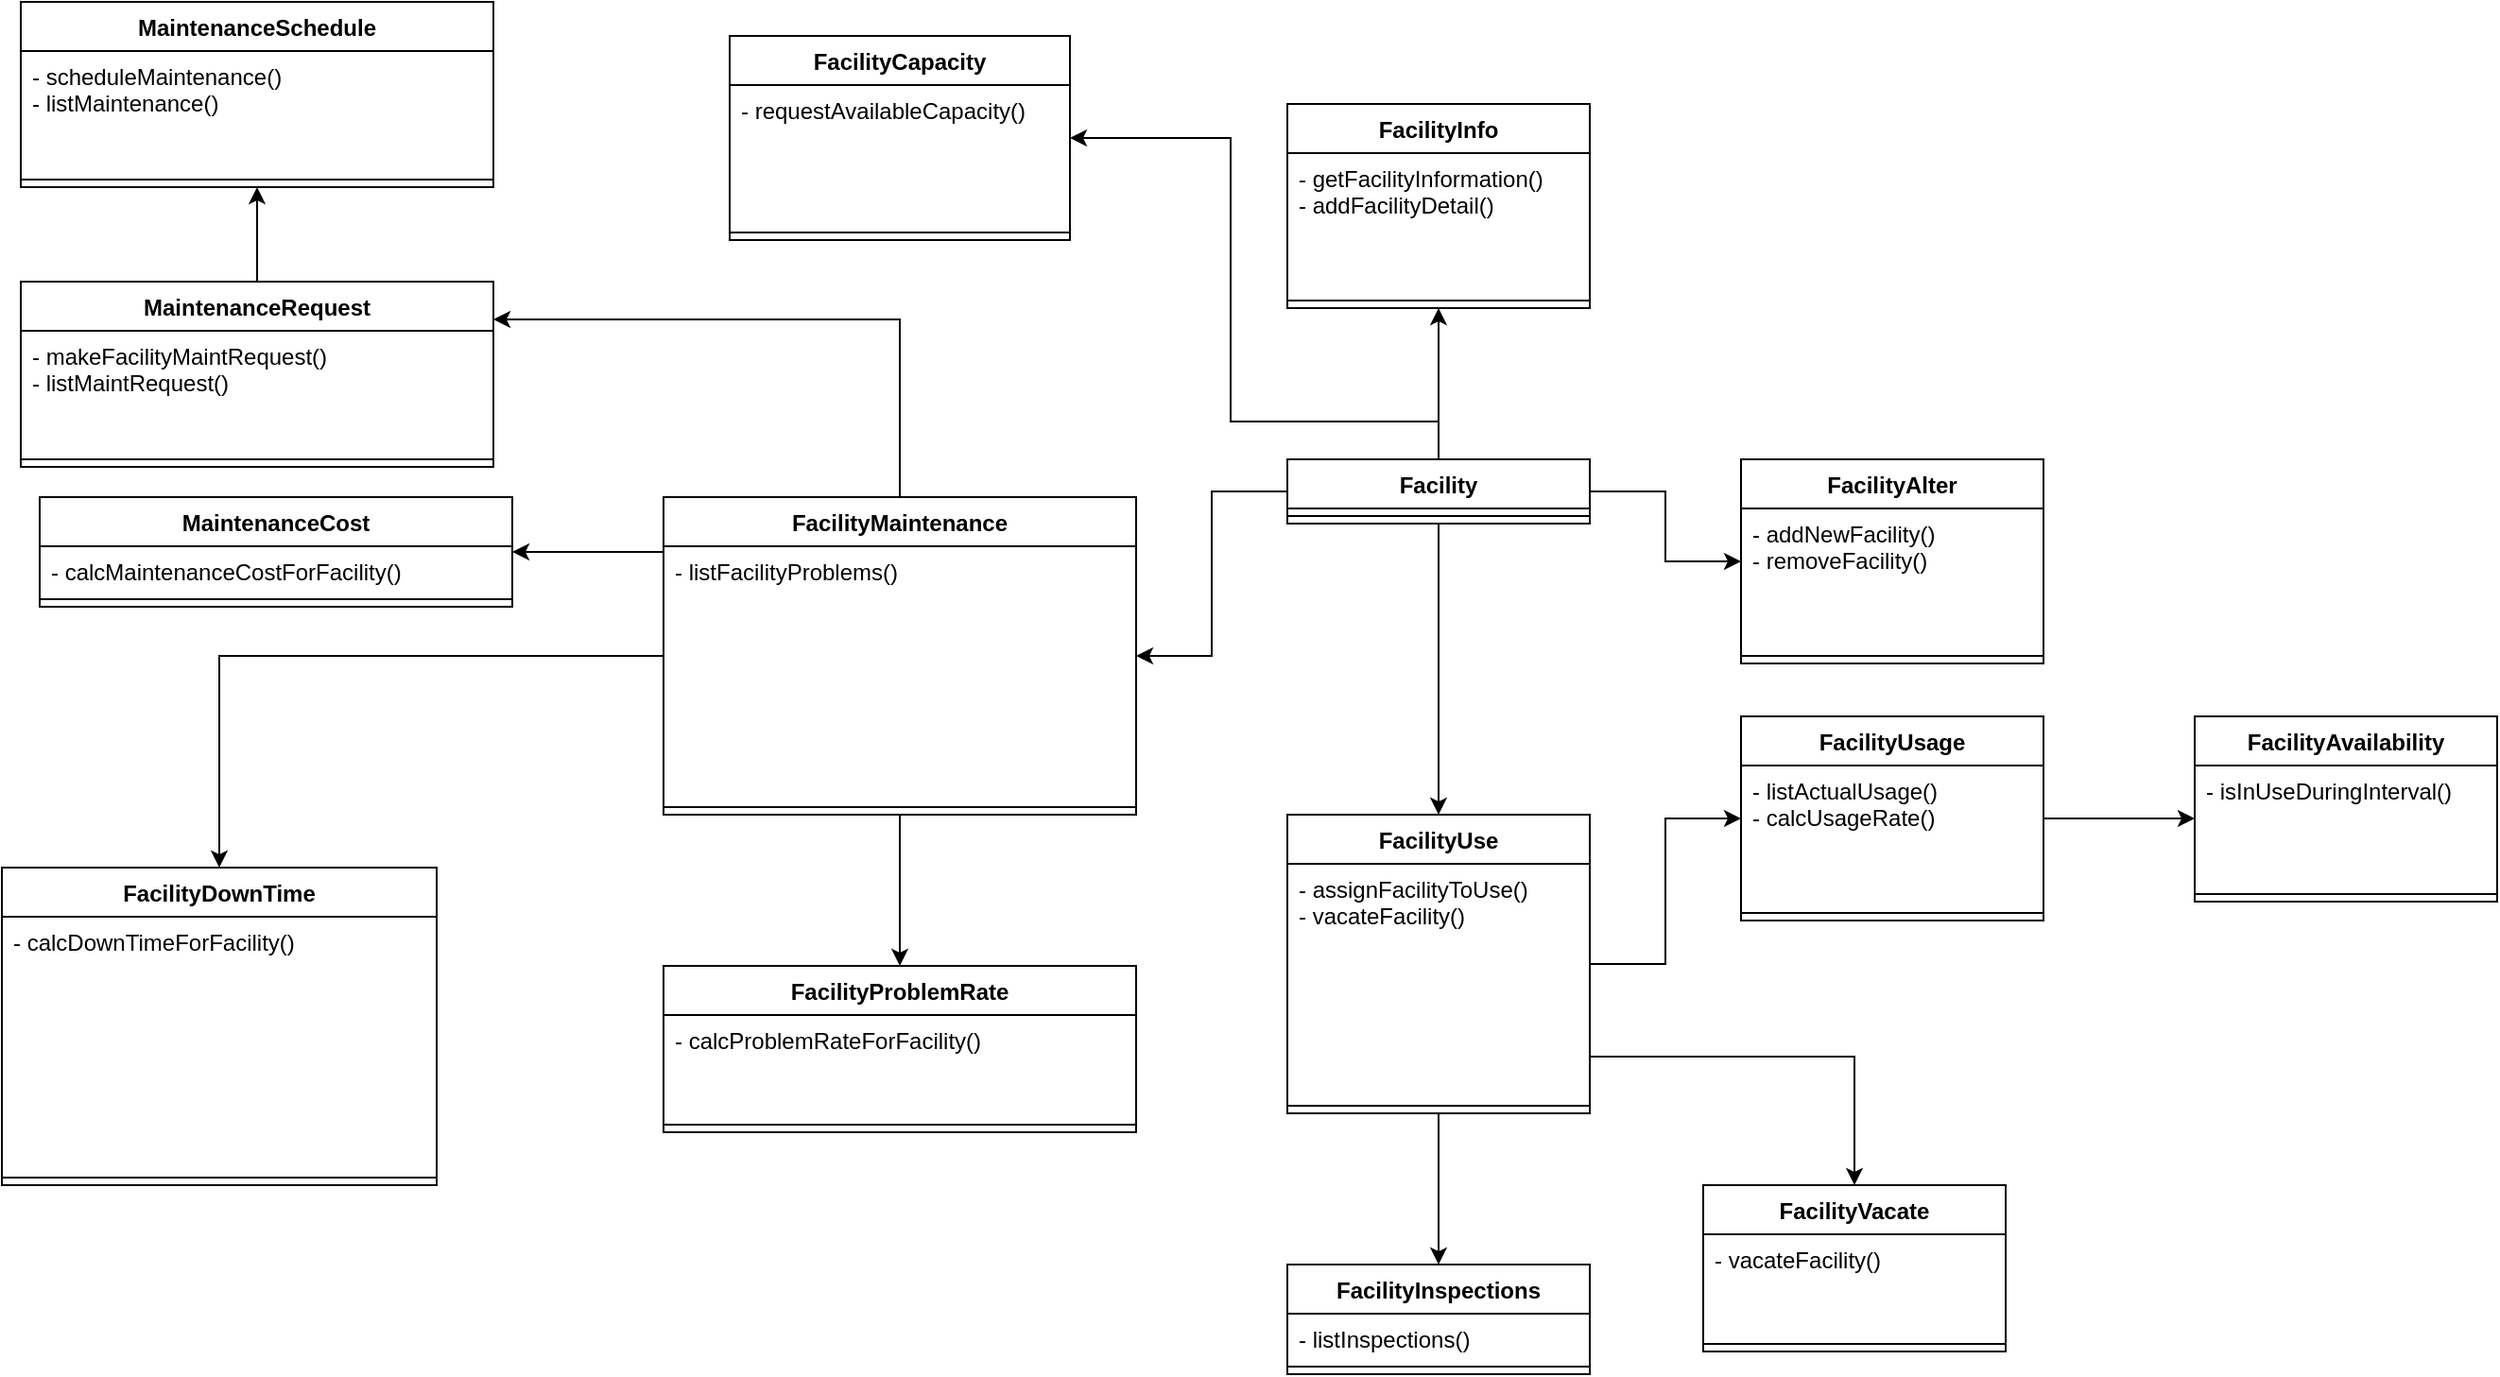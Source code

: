 <mxfile version="12.6.6" type="google"><diagram name="Page-1" id="9f46799a-70d6-7492-0946-bef42562c5a5"><mxGraphModel dx="1904" dy="536" grid="1" gridSize="10" guides="1" tooltips="1" connect="1" arrows="1" fold="1" page="1" pageScale="1" pageWidth="1100" pageHeight="850" background="#ffffff" math="0" shadow="0"><root><mxCell id="0"/><mxCell id="1" parent="0"/><mxCell id="MFlEpbLiVg307j9Y8Ud_-11" value="" style="edgeStyle=orthogonalEdgeStyle;rounded=0;orthogonalLoop=1;jettySize=auto;html=1;" edge="1" parent="1" source="MFlEpbLiVg307j9Y8Ud_-3" target="MFlEpbLiVg307j9Y8Ud_-7"><mxGeometry relative="1" as="geometry"><Array as="points"><mxPoint x="600" y="334"/><mxPoint x="490" y="334"/><mxPoint x="490" y="184"/></Array></mxGeometry></mxCell><mxCell id="MFlEpbLiVg307j9Y8Ud_-25" value="" style="edgeStyle=orthogonalEdgeStyle;rounded=0;orthogonalLoop=1;jettySize=auto;html=1;" edge="1" parent="1" source="MFlEpbLiVg307j9Y8Ud_-3" target="MFlEpbLiVg307j9Y8Ud_-22"><mxGeometry relative="1" as="geometry"/></mxCell><mxCell id="MFlEpbLiVg307j9Y8Ud_-30" value="" style="edgeStyle=orthogonalEdgeStyle;rounded=0;orthogonalLoop=1;jettySize=auto;html=1;" edge="1" parent="1" source="MFlEpbLiVg307j9Y8Ud_-3" target="MFlEpbLiVg307j9Y8Ud_-27"><mxGeometry relative="1" as="geometry"/></mxCell><mxCell id="MFlEpbLiVg307j9Y8Ud_-35" value="" style="edgeStyle=orthogonalEdgeStyle;rounded=0;orthogonalLoop=1;jettySize=auto;html=1;" edge="1" parent="1" source="MFlEpbLiVg307j9Y8Ud_-3" target="MFlEpbLiVg307j9Y8Ud_-32"><mxGeometry relative="1" as="geometry"/></mxCell><mxCell id="MFlEpbLiVg307j9Y8Ud_-43" value="" style="edgeStyle=orthogonalEdgeStyle;rounded=0;orthogonalLoop=1;jettySize=auto;html=1;" edge="1" parent="1" source="MFlEpbLiVg307j9Y8Ud_-3" target="MFlEpbLiVg307j9Y8Ud_-40"><mxGeometry relative="1" as="geometry"/></mxCell><mxCell id="MFlEpbLiVg307j9Y8Ud_-3" value="Facility&#xA;" style="swimlane;fontStyle=1;align=center;verticalAlign=top;childLayout=stackLayout;horizontal=1;startSize=26;horizontalStack=0;resizeParent=1;resizeParentMax=0;resizeLast=0;collapsible=1;marginBottom=0;" vertex="1" parent="1"><mxGeometry x="520" y="354" width="160" height="34" as="geometry"/></mxCell><mxCell id="MFlEpbLiVg307j9Y8Ud_-5" value="" style="line;strokeWidth=1;fillColor=none;align=left;verticalAlign=middle;spacingTop=-1;spacingLeft=3;spacingRight=3;rotatable=0;labelPosition=right;points=[];portConstraint=eastwest;" vertex="1" parent="MFlEpbLiVg307j9Y8Ud_-3"><mxGeometry y="26" width="160" height="8" as="geometry"/></mxCell><mxCell id="MFlEpbLiVg307j9Y8Ud_-40" value="FacilityInfo" style="swimlane;fontStyle=1;align=center;verticalAlign=top;childLayout=stackLayout;horizontal=1;startSize=26;horizontalStack=0;resizeParent=1;resizeParentMax=0;resizeLast=0;collapsible=1;marginBottom=0;" vertex="1" parent="1"><mxGeometry x="520" y="166" width="160" height="108" as="geometry"/></mxCell><mxCell id="MFlEpbLiVg307j9Y8Ud_-41" value="- getFacilityInformation()&#xA;- addFacilityDetail()&#xA;" style="text;strokeColor=none;fillColor=none;align=left;verticalAlign=top;spacingLeft=4;spacingRight=4;overflow=hidden;rotatable=0;points=[[0,0.5],[1,0.5]];portConstraint=eastwest;" vertex="1" parent="MFlEpbLiVg307j9Y8Ud_-40"><mxGeometry y="26" width="160" height="74" as="geometry"/></mxCell><mxCell id="MFlEpbLiVg307j9Y8Ud_-42" value="" style="line;strokeWidth=1;fillColor=none;align=left;verticalAlign=middle;spacingTop=-1;spacingLeft=3;spacingRight=3;rotatable=0;labelPosition=right;points=[];portConstraint=eastwest;" vertex="1" parent="MFlEpbLiVg307j9Y8Ud_-40"><mxGeometry y="100" width="160" height="8" as="geometry"/></mxCell><mxCell id="MFlEpbLiVg307j9Y8Ud_-32" value="FacilityAlter" style="swimlane;fontStyle=1;align=center;verticalAlign=top;childLayout=stackLayout;horizontal=1;startSize=26;horizontalStack=0;resizeParent=1;resizeParentMax=0;resizeLast=0;collapsible=1;marginBottom=0;" vertex="1" parent="1"><mxGeometry x="760" y="354" width="160" height="108" as="geometry"/></mxCell><mxCell id="MFlEpbLiVg307j9Y8Ud_-33" value="- addNewFacility()&#xA;- removeFacility()" style="text;strokeColor=none;fillColor=none;align=left;verticalAlign=top;spacingLeft=4;spacingRight=4;overflow=hidden;rotatable=0;points=[[0,0.5],[1,0.5]];portConstraint=eastwest;" vertex="1" parent="MFlEpbLiVg307j9Y8Ud_-32"><mxGeometry y="26" width="160" height="74" as="geometry"/></mxCell><mxCell id="MFlEpbLiVg307j9Y8Ud_-34" value="" style="line;strokeWidth=1;fillColor=none;align=left;verticalAlign=middle;spacingTop=-1;spacingLeft=3;spacingRight=3;rotatable=0;labelPosition=right;points=[];portConstraint=eastwest;" vertex="1" parent="MFlEpbLiVg307j9Y8Ud_-32"><mxGeometry y="100" width="160" height="8" as="geometry"/></mxCell><mxCell id="MFlEpbLiVg307j9Y8Ud_-47" value="" style="edgeStyle=orthogonalEdgeStyle;rounded=0;orthogonalLoop=1;jettySize=auto;html=1;" edge="1" parent="1" source="MFlEpbLiVg307j9Y8Ud_-27" target="MFlEpbLiVg307j9Y8Ud_-44"><mxGeometry relative="1" as="geometry"><Array as="points"><mxPoint x="315" y="280"/></Array></mxGeometry></mxCell><mxCell id="MFlEpbLiVg307j9Y8Ud_-57" value="" style="edgeStyle=orthogonalEdgeStyle;rounded=0;orthogonalLoop=1;jettySize=auto;html=1;" edge="1" parent="1" source="MFlEpbLiVg307j9Y8Ud_-27" target="MFlEpbLiVg307j9Y8Ud_-54"><mxGeometry relative="1" as="geometry"><Array as="points"><mxPoint x="180" y="403"/><mxPoint x="180" y="403"/></Array></mxGeometry></mxCell><mxCell id="MFlEpbLiVg307j9Y8Ud_-61" value="" style="edgeStyle=orthogonalEdgeStyle;rounded=0;orthogonalLoop=1;jettySize=auto;html=1;" edge="1" parent="1" source="MFlEpbLiVg307j9Y8Ud_-27" target="MFlEpbLiVg307j9Y8Ud_-58"><mxGeometry relative="1" as="geometry"/></mxCell><mxCell id="MFlEpbLiVg307j9Y8Ud_-67" value="" style="edgeStyle=orthogonalEdgeStyle;rounded=0;orthogonalLoop=1;jettySize=auto;html=1;" edge="1" parent="1" source="MFlEpbLiVg307j9Y8Ud_-27" target="MFlEpbLiVg307j9Y8Ud_-64"><mxGeometry relative="1" as="geometry"/></mxCell><mxCell id="MFlEpbLiVg307j9Y8Ud_-27" value="FacilityMaintenance&#xA;" style="swimlane;fontStyle=1;align=center;verticalAlign=top;childLayout=stackLayout;horizontal=1;startSize=26;horizontalStack=0;resizeParent=1;resizeParentMax=0;resizeLast=0;collapsible=1;marginBottom=0;" vertex="1" parent="1"><mxGeometry x="190" y="374" width="250" height="168" as="geometry"/></mxCell><mxCell id="MFlEpbLiVg307j9Y8Ud_-28" value="- listFacilityProblems()&#xA;" style="text;strokeColor=none;fillColor=none;align=left;verticalAlign=top;spacingLeft=4;spacingRight=4;overflow=hidden;rotatable=0;points=[[0,0.5],[1,0.5]];portConstraint=eastwest;" vertex="1" parent="MFlEpbLiVg307j9Y8Ud_-27"><mxGeometry y="26" width="250" height="134" as="geometry"/></mxCell><mxCell id="MFlEpbLiVg307j9Y8Ud_-29" value="" style="line;strokeWidth=1;fillColor=none;align=left;verticalAlign=middle;spacingTop=-1;spacingLeft=3;spacingRight=3;rotatable=0;labelPosition=right;points=[];portConstraint=eastwest;" vertex="1" parent="MFlEpbLiVg307j9Y8Ud_-27"><mxGeometry y="160" width="250" height="8" as="geometry"/></mxCell><mxCell id="MFlEpbLiVg307j9Y8Ud_-64" value="FacilityProblemRate" style="swimlane;fontStyle=1;align=center;verticalAlign=top;childLayout=stackLayout;horizontal=1;startSize=26;horizontalStack=0;resizeParent=1;resizeParentMax=0;resizeLast=0;collapsible=1;marginBottom=0;" vertex="1" parent="1"><mxGeometry x="190" y="622" width="250" height="88" as="geometry"/></mxCell><mxCell id="MFlEpbLiVg307j9Y8Ud_-65" value="- calcProblemRateForFacility()&#xA;" style="text;strokeColor=none;fillColor=none;align=left;verticalAlign=top;spacingLeft=4;spacingRight=4;overflow=hidden;rotatable=0;points=[[0,0.5],[1,0.5]];portConstraint=eastwest;" vertex="1" parent="MFlEpbLiVg307j9Y8Ud_-64"><mxGeometry y="26" width="250" height="54" as="geometry"/></mxCell><mxCell id="MFlEpbLiVg307j9Y8Ud_-66" value="" style="line;strokeWidth=1;fillColor=none;align=left;verticalAlign=middle;spacingTop=-1;spacingLeft=3;spacingRight=3;rotatable=0;labelPosition=right;points=[];portConstraint=eastwest;" vertex="1" parent="MFlEpbLiVg307j9Y8Ud_-64"><mxGeometry y="80" width="250" height="8" as="geometry"/></mxCell><mxCell id="MFlEpbLiVg307j9Y8Ud_-58" value="FacilityDownTime" style="swimlane;fontStyle=1;align=center;verticalAlign=top;childLayout=stackLayout;horizontal=1;startSize=26;horizontalStack=0;resizeParent=1;resizeParentMax=0;resizeLast=0;collapsible=1;marginBottom=0;" vertex="1" parent="1"><mxGeometry x="-160" y="570" width="230" height="168" as="geometry"/></mxCell><mxCell id="MFlEpbLiVg307j9Y8Ud_-59" value="- calcDownTimeForFacility()&#xA;" style="text;strokeColor=none;fillColor=none;align=left;verticalAlign=top;spacingLeft=4;spacingRight=4;overflow=hidden;rotatable=0;points=[[0,0.5],[1,0.5]];portConstraint=eastwest;" vertex="1" parent="MFlEpbLiVg307j9Y8Ud_-58"><mxGeometry y="26" width="230" height="134" as="geometry"/></mxCell><mxCell id="MFlEpbLiVg307j9Y8Ud_-60" value="" style="line;strokeWidth=1;fillColor=none;align=left;verticalAlign=middle;spacingTop=-1;spacingLeft=3;spacingRight=3;rotatable=0;labelPosition=right;points=[];portConstraint=eastwest;" vertex="1" parent="MFlEpbLiVg307j9Y8Ud_-58"><mxGeometry y="160" width="230" height="8" as="geometry"/></mxCell><mxCell id="MFlEpbLiVg307j9Y8Ud_-54" value="MaintenanceCost" style="swimlane;fontStyle=1;align=center;verticalAlign=top;childLayout=stackLayout;horizontal=1;startSize=26;horizontalStack=0;resizeParent=1;resizeParentMax=0;resizeLast=0;collapsible=1;marginBottom=0;" vertex="1" parent="1"><mxGeometry x="-140" y="374" width="250" height="58" as="geometry"/></mxCell><mxCell id="MFlEpbLiVg307j9Y8Ud_-55" value="- calcMaintenanceCostForFacility()&#xA;" style="text;strokeColor=none;fillColor=none;align=left;verticalAlign=top;spacingLeft=4;spacingRight=4;overflow=hidden;rotatable=0;points=[[0,0.5],[1,0.5]];portConstraint=eastwest;" vertex="1" parent="MFlEpbLiVg307j9Y8Ud_-54"><mxGeometry y="26" width="250" height="24" as="geometry"/></mxCell><mxCell id="MFlEpbLiVg307j9Y8Ud_-56" value="" style="line;strokeWidth=1;fillColor=none;align=left;verticalAlign=middle;spacingTop=-1;spacingLeft=3;spacingRight=3;rotatable=0;labelPosition=right;points=[];portConstraint=eastwest;" vertex="1" parent="MFlEpbLiVg307j9Y8Ud_-54"><mxGeometry y="50" width="250" height="8" as="geometry"/></mxCell><mxCell id="MFlEpbLiVg307j9Y8Ud_-51" value="" style="edgeStyle=orthogonalEdgeStyle;rounded=0;orthogonalLoop=1;jettySize=auto;html=1;" edge="1" parent="1" source="MFlEpbLiVg307j9Y8Ud_-44" target="MFlEpbLiVg307j9Y8Ud_-48"><mxGeometry relative="1" as="geometry"/></mxCell><mxCell id="MFlEpbLiVg307j9Y8Ud_-44" value="MaintenanceRequest" style="swimlane;fontStyle=1;align=center;verticalAlign=top;childLayout=stackLayout;horizontal=1;startSize=26;horizontalStack=0;resizeParent=1;resizeParentMax=0;resizeLast=0;collapsible=1;marginBottom=0;" vertex="1" parent="1"><mxGeometry x="-150" y="260" width="250" height="98" as="geometry"/></mxCell><mxCell id="MFlEpbLiVg307j9Y8Ud_-45" value="- makeFacilityMaintRequest()&#xA;- listMaintRequest()&#xA;" style="text;strokeColor=none;fillColor=none;align=left;verticalAlign=top;spacingLeft=4;spacingRight=4;overflow=hidden;rotatable=0;points=[[0,0.5],[1,0.5]];portConstraint=eastwest;" vertex="1" parent="MFlEpbLiVg307j9Y8Ud_-44"><mxGeometry y="26" width="250" height="64" as="geometry"/></mxCell><mxCell id="MFlEpbLiVg307j9Y8Ud_-46" value="" style="line;strokeWidth=1;fillColor=none;align=left;verticalAlign=middle;spacingTop=-1;spacingLeft=3;spacingRight=3;rotatable=0;labelPosition=right;points=[];portConstraint=eastwest;" vertex="1" parent="MFlEpbLiVg307j9Y8Ud_-44"><mxGeometry y="90" width="250" height="8" as="geometry"/></mxCell><mxCell id="MFlEpbLiVg307j9Y8Ud_-48" value="MaintenanceSchedule" style="swimlane;fontStyle=1;align=center;verticalAlign=top;childLayout=stackLayout;horizontal=1;startSize=26;horizontalStack=0;resizeParent=1;resizeParentMax=0;resizeLast=0;collapsible=1;marginBottom=0;" vertex="1" parent="1"><mxGeometry x="-150" y="112" width="250" height="98" as="geometry"/></mxCell><mxCell id="MFlEpbLiVg307j9Y8Ud_-49" value="- scheduleMaintenance()&#xA;- listMaintenance()&#xA;" style="text;strokeColor=none;fillColor=none;align=left;verticalAlign=top;spacingLeft=4;spacingRight=4;overflow=hidden;rotatable=0;points=[[0,0.5],[1,0.5]];portConstraint=eastwest;" vertex="1" parent="MFlEpbLiVg307j9Y8Ud_-48"><mxGeometry y="26" width="250" height="64" as="geometry"/></mxCell><mxCell id="MFlEpbLiVg307j9Y8Ud_-50" value="" style="line;strokeWidth=1;fillColor=none;align=left;verticalAlign=middle;spacingTop=-1;spacingLeft=3;spacingRight=3;rotatable=0;labelPosition=right;points=[];portConstraint=eastwest;" vertex="1" parent="MFlEpbLiVg307j9Y8Ud_-48"><mxGeometry y="90" width="250" height="8" as="geometry"/></mxCell><mxCell id="MFlEpbLiVg307j9Y8Ud_-72" value="" style="edgeStyle=orthogonalEdgeStyle;rounded=0;orthogonalLoop=1;jettySize=auto;html=1;" edge="1" parent="1" source="MFlEpbLiVg307j9Y8Ud_-22" target="MFlEpbLiVg307j9Y8Ud_-69"><mxGeometry relative="1" as="geometry"/></mxCell><mxCell id="MFlEpbLiVg307j9Y8Ud_-76" value="" style="edgeStyle=orthogonalEdgeStyle;rounded=0;orthogonalLoop=1;jettySize=auto;html=1;" edge="1" parent="1" source="MFlEpbLiVg307j9Y8Ud_-22" target="MFlEpbLiVg307j9Y8Ud_-73"><mxGeometry relative="1" as="geometry"><Array as="points"><mxPoint x="820" y="670"/></Array></mxGeometry></mxCell><mxCell id="MFlEpbLiVg307j9Y8Ud_-80" value="" style="edgeStyle=orthogonalEdgeStyle;rounded=0;orthogonalLoop=1;jettySize=auto;html=1;" edge="1" parent="1" source="MFlEpbLiVg307j9Y8Ud_-22" target="MFlEpbLiVg307j9Y8Ud_-77"><mxGeometry relative="1" as="geometry"/></mxCell><mxCell id="MFlEpbLiVg307j9Y8Ud_-22" value="FacilityUse&#xA;" style="swimlane;fontStyle=1;align=center;verticalAlign=top;childLayout=stackLayout;horizontal=1;startSize=26;horizontalStack=0;resizeParent=1;resizeParentMax=0;resizeLast=0;collapsible=1;marginBottom=0;" vertex="1" parent="1"><mxGeometry x="520" y="542" width="160" height="158" as="geometry"/></mxCell><mxCell id="MFlEpbLiVg307j9Y8Ud_-23" value="- assignFacilityToUse()&#xA;- vacateFacility()&#xA;&#xA;&#xA;" style="text;strokeColor=none;fillColor=none;align=left;verticalAlign=top;spacingLeft=4;spacingRight=4;overflow=hidden;rotatable=0;points=[[0,0.5],[1,0.5]];portConstraint=eastwest;" vertex="1" parent="MFlEpbLiVg307j9Y8Ud_-22"><mxGeometry y="26" width="160" height="124" as="geometry"/></mxCell><mxCell id="MFlEpbLiVg307j9Y8Ud_-24" value="" style="line;strokeWidth=1;fillColor=none;align=left;verticalAlign=middle;spacingTop=-1;spacingLeft=3;spacingRight=3;rotatable=0;labelPosition=right;points=[];portConstraint=eastwest;" vertex="1" parent="MFlEpbLiVg307j9Y8Ud_-22"><mxGeometry y="150" width="160" height="8" as="geometry"/></mxCell><mxCell id="MFlEpbLiVg307j9Y8Ud_-77" value="FacilityInspections&#xA;" style="swimlane;fontStyle=1;align=center;verticalAlign=top;childLayout=stackLayout;horizontal=1;startSize=26;horizontalStack=0;resizeParent=1;resizeParentMax=0;resizeLast=0;collapsible=1;marginBottom=0;" vertex="1" parent="1"><mxGeometry x="520" y="780" width="160" height="58" as="geometry"/></mxCell><mxCell id="MFlEpbLiVg307j9Y8Ud_-78" value="- listInspections()&#xA;&#xA;&#xA;" style="text;strokeColor=none;fillColor=none;align=left;verticalAlign=top;spacingLeft=4;spacingRight=4;overflow=hidden;rotatable=0;points=[[0,0.5],[1,0.5]];portConstraint=eastwest;" vertex="1" parent="MFlEpbLiVg307j9Y8Ud_-77"><mxGeometry y="26" width="160" height="24" as="geometry"/></mxCell><mxCell id="MFlEpbLiVg307j9Y8Ud_-79" value="" style="line;strokeWidth=1;fillColor=none;align=left;verticalAlign=middle;spacingTop=-1;spacingLeft=3;spacingRight=3;rotatable=0;labelPosition=right;points=[];portConstraint=eastwest;" vertex="1" parent="MFlEpbLiVg307j9Y8Ud_-77"><mxGeometry y="50" width="160" height="8" as="geometry"/></mxCell><mxCell id="MFlEpbLiVg307j9Y8Ud_-73" value="FacilityVacate&#xA;" style="swimlane;fontStyle=1;align=center;verticalAlign=top;childLayout=stackLayout;horizontal=1;startSize=26;horizontalStack=0;resizeParent=1;resizeParentMax=0;resizeLast=0;collapsible=1;marginBottom=0;" vertex="1" parent="1"><mxGeometry x="740" y="738" width="160" height="88" as="geometry"/></mxCell><mxCell id="MFlEpbLiVg307j9Y8Ud_-74" value="- vacateFacility()&#xA;&#xA;&#xA;" style="text;strokeColor=none;fillColor=none;align=left;verticalAlign=top;spacingLeft=4;spacingRight=4;overflow=hidden;rotatable=0;points=[[0,0.5],[1,0.5]];portConstraint=eastwest;" vertex="1" parent="MFlEpbLiVg307j9Y8Ud_-73"><mxGeometry y="26" width="160" height="54" as="geometry"/></mxCell><mxCell id="MFlEpbLiVg307j9Y8Ud_-75" value="" style="line;strokeWidth=1;fillColor=none;align=left;verticalAlign=middle;spacingTop=-1;spacingLeft=3;spacingRight=3;rotatable=0;labelPosition=right;points=[];portConstraint=eastwest;" vertex="1" parent="MFlEpbLiVg307j9Y8Ud_-73"><mxGeometry y="80" width="160" height="8" as="geometry"/></mxCell><mxCell id="MFlEpbLiVg307j9Y8Ud_-85" value="" style="edgeStyle=orthogonalEdgeStyle;rounded=0;orthogonalLoop=1;jettySize=auto;html=1;" edge="1" parent="1" source="MFlEpbLiVg307j9Y8Ud_-69" target="MFlEpbLiVg307j9Y8Ud_-82"><mxGeometry relative="1" as="geometry"><Array as="points"><mxPoint x="960" y="544"/><mxPoint x="960" y="544"/></Array></mxGeometry></mxCell><mxCell id="MFlEpbLiVg307j9Y8Ud_-69" value="FacilityUsage&#xA;" style="swimlane;fontStyle=1;align=center;verticalAlign=top;childLayout=stackLayout;horizontal=1;startSize=26;horizontalStack=0;resizeParent=1;resizeParentMax=0;resizeLast=0;collapsible=1;marginBottom=0;" vertex="1" parent="1"><mxGeometry x="760" y="490" width="160" height="108" as="geometry"/></mxCell><mxCell id="MFlEpbLiVg307j9Y8Ud_-70" value="- listActualUsage()&#xA;- calcUsageRate()&#xA;&#xA;" style="text;strokeColor=none;fillColor=none;align=left;verticalAlign=top;spacingLeft=4;spacingRight=4;overflow=hidden;rotatable=0;points=[[0,0.5],[1,0.5]];portConstraint=eastwest;" vertex="1" parent="MFlEpbLiVg307j9Y8Ud_-69"><mxGeometry y="26" width="160" height="74" as="geometry"/></mxCell><mxCell id="MFlEpbLiVg307j9Y8Ud_-71" value="" style="line;strokeWidth=1;fillColor=none;align=left;verticalAlign=middle;spacingTop=-1;spacingLeft=3;spacingRight=3;rotatable=0;labelPosition=right;points=[];portConstraint=eastwest;" vertex="1" parent="MFlEpbLiVg307j9Y8Ud_-69"><mxGeometry y="100" width="160" height="8" as="geometry"/></mxCell><mxCell id="MFlEpbLiVg307j9Y8Ud_-82" value="FacilityAvailability&#xA;" style="swimlane;fontStyle=1;align=center;verticalAlign=top;childLayout=stackLayout;horizontal=1;startSize=26;horizontalStack=0;resizeParent=1;resizeParentMax=0;resizeLast=0;collapsible=1;marginBottom=0;" vertex="1" parent="1"><mxGeometry x="1000" y="490" width="160" height="98" as="geometry"/></mxCell><mxCell id="MFlEpbLiVg307j9Y8Ud_-83" value="- isInUseDuringInterval()&#xA;&#xA;" style="text;strokeColor=none;fillColor=none;align=left;verticalAlign=top;spacingLeft=4;spacingRight=4;overflow=hidden;rotatable=0;points=[[0,0.5],[1,0.5]];portConstraint=eastwest;" vertex="1" parent="MFlEpbLiVg307j9Y8Ud_-82"><mxGeometry y="26" width="160" height="64" as="geometry"/></mxCell><mxCell id="MFlEpbLiVg307j9Y8Ud_-84" value="" style="line;strokeWidth=1;fillColor=none;align=left;verticalAlign=middle;spacingTop=-1;spacingLeft=3;spacingRight=3;rotatable=0;labelPosition=right;points=[];portConstraint=eastwest;" vertex="1" parent="MFlEpbLiVg307j9Y8Ud_-82"><mxGeometry y="90" width="160" height="8" as="geometry"/></mxCell><mxCell id="MFlEpbLiVg307j9Y8Ud_-7" value="FacilityCapacity" style="swimlane;fontStyle=1;align=center;verticalAlign=top;childLayout=stackLayout;horizontal=1;startSize=26;horizontalStack=0;resizeParent=1;resizeParentMax=0;resizeLast=0;collapsible=1;marginBottom=0;" vertex="1" parent="1"><mxGeometry x="225" y="130" width="180" height="108" as="geometry"/></mxCell><mxCell id="MFlEpbLiVg307j9Y8Ud_-8" value="- requestAvailableCapacity()&#xA;" style="text;strokeColor=none;fillColor=none;align=left;verticalAlign=top;spacingLeft=4;spacingRight=4;overflow=hidden;rotatable=0;points=[[0,0.5],[1,0.5]];portConstraint=eastwest;" vertex="1" parent="MFlEpbLiVg307j9Y8Ud_-7"><mxGeometry y="26" width="180" height="74" as="geometry"/></mxCell><mxCell id="MFlEpbLiVg307j9Y8Ud_-9" value="" style="line;strokeWidth=1;fillColor=none;align=left;verticalAlign=middle;spacingTop=-1;spacingLeft=3;spacingRight=3;rotatable=0;labelPosition=right;points=[];portConstraint=eastwest;" vertex="1" parent="MFlEpbLiVg307j9Y8Ud_-7"><mxGeometry y="100" width="180" height="8" as="geometry"/></mxCell></root></mxGraphModel></diagram></mxfile>